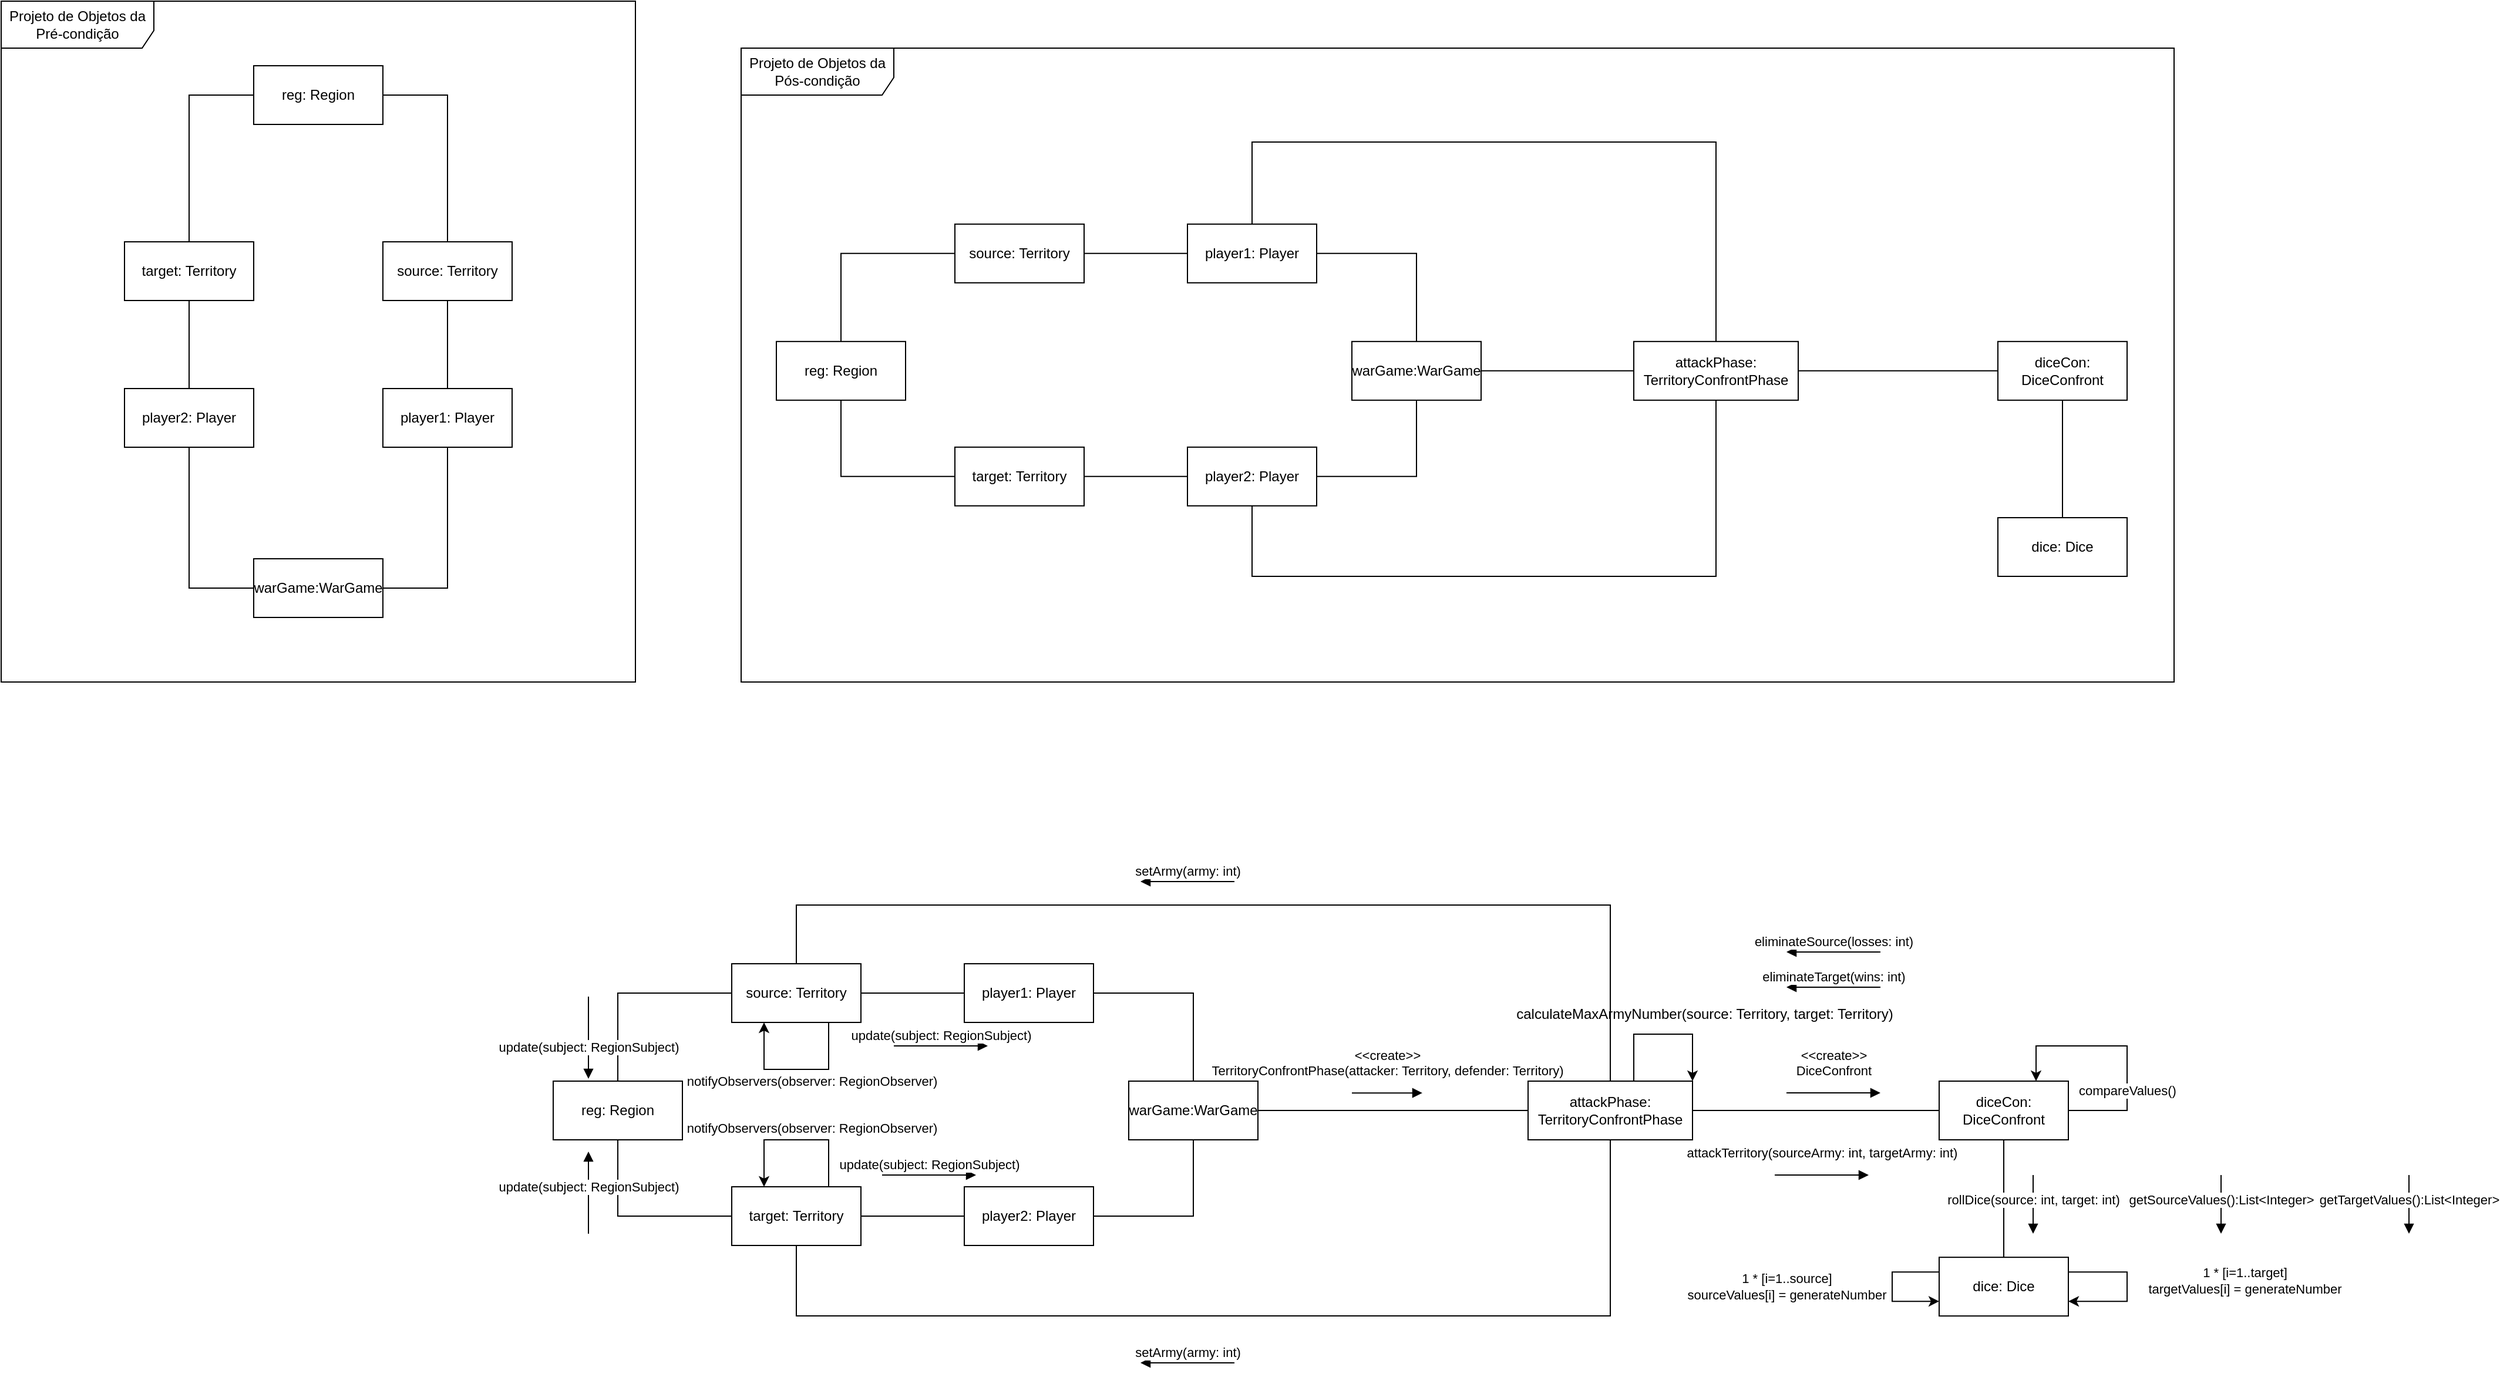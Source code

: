<mxfile version="24.4.3" type="github">
  <diagram name="Page-1" id="929967ad-93f9-6ef4-fab6-5d389245f69c">
    <mxGraphModel dx="1074" dy="623" grid="1" gridSize="10" guides="1" tooltips="1" connect="1" arrows="1" fold="1" page="1" pageScale="1.5" pageWidth="1169" pageHeight="826" background="none" math="0" shadow="0">
      <root>
        <mxCell id="0" style=";html=1;" />
        <mxCell id="1" style=";html=1;" parent="0" />
        <mxCell id="uKUIGhbXq-7t1j8THEdL-14" style="edgeStyle=orthogonalEdgeStyle;rounded=0;orthogonalLoop=1;jettySize=auto;html=1;entryX=0.5;entryY=1;entryDx=0;entryDy=0;exitX=1;exitY=0.5;exitDx=0;exitDy=0;endArrow=none;endFill=0;" edge="1" parent="1" source="uKUIGhbXq-7t1j8THEdL-1" target="uKUIGhbXq-7t1j8THEdL-3">
          <mxGeometry relative="1" as="geometry" />
        </mxCell>
        <mxCell id="uKUIGhbXq-7t1j8THEdL-1" value="warGame:WarGame" style="html=1;whiteSpace=wrap;" vertex="1" parent="1">
          <mxGeometry x="235" y="565" width="110" height="50" as="geometry" />
        </mxCell>
        <mxCell id="uKUIGhbXq-7t1j8THEdL-5" style="edgeStyle=orthogonalEdgeStyle;rounded=0;orthogonalLoop=1;jettySize=auto;html=1;endArrow=none;endFill=0;entryX=0;entryY=0.5;entryDx=0;entryDy=0;exitX=0.5;exitY=1;exitDx=0;exitDy=0;" edge="1" parent="1" source="uKUIGhbXq-7t1j8THEdL-2" target="uKUIGhbXq-7t1j8THEdL-1">
          <mxGeometry relative="1" as="geometry" />
        </mxCell>
        <mxCell id="uKUIGhbXq-7t1j8THEdL-2" value="player2: Player" style="html=1;whiteSpace=wrap;" vertex="1" parent="1">
          <mxGeometry x="125" y="420" width="110" height="50" as="geometry" />
        </mxCell>
        <mxCell id="uKUIGhbXq-7t1j8THEdL-15" style="edgeStyle=orthogonalEdgeStyle;rounded=0;orthogonalLoop=1;jettySize=auto;html=1;entryX=0.5;entryY=1;entryDx=0;entryDy=0;endArrow=none;endFill=0;" edge="1" parent="1" source="uKUIGhbXq-7t1j8THEdL-3" target="uKUIGhbXq-7t1j8THEdL-7">
          <mxGeometry relative="1" as="geometry" />
        </mxCell>
        <mxCell id="uKUIGhbXq-7t1j8THEdL-3" value="player1: Player" style="html=1;whiteSpace=wrap;" vertex="1" parent="1">
          <mxGeometry x="345" y="420" width="110" height="50" as="geometry" />
        </mxCell>
        <mxCell id="uKUIGhbXq-7t1j8THEdL-7" value="source: Territory" style="html=1;whiteSpace=wrap;" vertex="1" parent="1">
          <mxGeometry x="345" y="295" width="110" height="50" as="geometry" />
        </mxCell>
        <mxCell id="uKUIGhbXq-7t1j8THEdL-11" style="edgeStyle=orthogonalEdgeStyle;rounded=0;orthogonalLoop=1;jettySize=auto;html=1;entryX=0;entryY=0.5;entryDx=0;entryDy=0;endArrow=none;endFill=0;" edge="1" parent="1" source="uKUIGhbXq-7t1j8THEdL-8" target="uKUIGhbXq-7t1j8THEdL-9">
          <mxGeometry relative="1" as="geometry" />
        </mxCell>
        <mxCell id="uKUIGhbXq-7t1j8THEdL-13" style="edgeStyle=orthogonalEdgeStyle;rounded=0;orthogonalLoop=1;jettySize=auto;html=1;entryX=0.5;entryY=0;entryDx=0;entryDy=0;endArrow=none;endFill=0;exitX=0.5;exitY=1;exitDx=0;exitDy=0;" edge="1" parent="1" source="uKUIGhbXq-7t1j8THEdL-8" target="uKUIGhbXq-7t1j8THEdL-2">
          <mxGeometry relative="1" as="geometry" />
        </mxCell>
        <mxCell id="uKUIGhbXq-7t1j8THEdL-8" value="target: Territory" style="html=1;whiteSpace=wrap;" vertex="1" parent="1">
          <mxGeometry x="125" y="295" width="110" height="50" as="geometry" />
        </mxCell>
        <mxCell id="uKUIGhbXq-7t1j8THEdL-10" style="edgeStyle=orthogonalEdgeStyle;rounded=0;orthogonalLoop=1;jettySize=auto;html=1;entryX=0.5;entryY=0;entryDx=0;entryDy=0;exitX=1;exitY=0.5;exitDx=0;exitDy=0;endArrow=none;endFill=0;" edge="1" parent="1" source="uKUIGhbXq-7t1j8THEdL-9" target="uKUIGhbXq-7t1j8THEdL-7">
          <mxGeometry relative="1" as="geometry" />
        </mxCell>
        <mxCell id="uKUIGhbXq-7t1j8THEdL-9" value="reg: Region" style="html=1;whiteSpace=wrap;" vertex="1" parent="1">
          <mxGeometry x="235" y="145" width="110" height="50" as="geometry" />
        </mxCell>
        <mxCell id="uKUIGhbXq-7t1j8THEdL-17" value="&lt;div&gt;Projeto de Objetos da Pré-condição&lt;/div&gt;" style="shape=umlFrame;whiteSpace=wrap;html=1;pointerEvents=0;width=130;height=40;" vertex="1" parent="1">
          <mxGeometry x="20" y="90" width="540" height="580" as="geometry" />
        </mxCell>
        <mxCell id="uKUIGhbXq-7t1j8THEdL-31" style="edgeStyle=orthogonalEdgeStyle;rounded=0;orthogonalLoop=1;jettySize=auto;html=1;entryX=1;entryY=0.5;entryDx=0;entryDy=0;exitX=0.5;exitY=0;exitDx=0;exitDy=0;endArrow=none;endFill=0;" edge="1" parent="1" source="uKUIGhbXq-7t1j8THEdL-32" target="uKUIGhbXq-7t1j8THEdL-36">
          <mxGeometry relative="1" as="geometry" />
        </mxCell>
        <mxCell id="uKUIGhbXq-7t1j8THEdL-46" style="edgeStyle=orthogonalEdgeStyle;rounded=0;orthogonalLoop=1;jettySize=auto;html=1;entryX=0;entryY=0.5;entryDx=0;entryDy=0;endArrow=none;endFill=0;" edge="1" parent="1" source="uKUIGhbXq-7t1j8THEdL-32" target="uKUIGhbXq-7t1j8THEdL-45">
          <mxGeometry relative="1" as="geometry" />
        </mxCell>
        <mxCell id="uKUIGhbXq-7t1j8THEdL-32" value="warGame:WarGame" style="html=1;whiteSpace=wrap;" vertex="1" parent="1">
          <mxGeometry x="1170" y="379.92" width="110" height="50" as="geometry" />
        </mxCell>
        <mxCell id="uKUIGhbXq-7t1j8THEdL-33" style="edgeStyle=orthogonalEdgeStyle;rounded=0;orthogonalLoop=1;jettySize=auto;html=1;endArrow=none;endFill=0;entryX=0.5;entryY=1;entryDx=0;entryDy=0;exitX=1;exitY=0.5;exitDx=0;exitDy=0;" edge="1" parent="1" source="uKUIGhbXq-7t1j8THEdL-34" target="uKUIGhbXq-7t1j8THEdL-32">
          <mxGeometry relative="1" as="geometry" />
        </mxCell>
        <mxCell id="uKUIGhbXq-7t1j8THEdL-47" style="edgeStyle=orthogonalEdgeStyle;rounded=0;orthogonalLoop=1;jettySize=auto;html=1;entryX=0.5;entryY=1;entryDx=0;entryDy=0;endArrow=none;endFill=0;" edge="1" parent="1" source="uKUIGhbXq-7t1j8THEdL-34" target="uKUIGhbXq-7t1j8THEdL-45">
          <mxGeometry relative="1" as="geometry">
            <Array as="points">
              <mxPoint x="1085" y="580" />
              <mxPoint x="1480" y="580" />
            </Array>
          </mxGeometry>
        </mxCell>
        <mxCell id="uKUIGhbXq-7t1j8THEdL-34" value="player2: Player" style="html=1;whiteSpace=wrap;" vertex="1" parent="1">
          <mxGeometry x="1030" y="469.92" width="110" height="50" as="geometry" />
        </mxCell>
        <mxCell id="uKUIGhbXq-7t1j8THEdL-35" style="edgeStyle=orthogonalEdgeStyle;rounded=0;orthogonalLoop=1;jettySize=auto;html=1;entryX=1;entryY=0.5;entryDx=0;entryDy=0;endArrow=none;endFill=0;" edge="1" parent="1" source="uKUIGhbXq-7t1j8THEdL-36" target="uKUIGhbXq-7t1j8THEdL-37">
          <mxGeometry relative="1" as="geometry" />
        </mxCell>
        <mxCell id="uKUIGhbXq-7t1j8THEdL-48" style="edgeStyle=orthogonalEdgeStyle;rounded=0;orthogonalLoop=1;jettySize=auto;html=1;entryX=0.5;entryY=0;entryDx=0;entryDy=0;endArrow=none;endFill=0;" edge="1" parent="1" source="uKUIGhbXq-7t1j8THEdL-36" target="uKUIGhbXq-7t1j8THEdL-45">
          <mxGeometry relative="1" as="geometry">
            <Array as="points">
              <mxPoint x="1085" y="210" />
              <mxPoint x="1480" y="210" />
            </Array>
          </mxGeometry>
        </mxCell>
        <mxCell id="uKUIGhbXq-7t1j8THEdL-36" value="player1: Player" style="html=1;whiteSpace=wrap;" vertex="1" parent="1">
          <mxGeometry x="1030" y="279.92" width="110" height="50" as="geometry" />
        </mxCell>
        <mxCell id="uKUIGhbXq-7t1j8THEdL-37" value="source: Territory" style="html=1;whiteSpace=wrap;" vertex="1" parent="1">
          <mxGeometry x="832" y="279.92" width="110" height="50" as="geometry" />
        </mxCell>
        <mxCell id="uKUIGhbXq-7t1j8THEdL-38" style="edgeStyle=orthogonalEdgeStyle;rounded=0;orthogonalLoop=1;jettySize=auto;html=1;entryX=0.5;entryY=1;entryDx=0;entryDy=0;endArrow=none;endFill=0;" edge="1" parent="1" source="uKUIGhbXq-7t1j8THEdL-40" target="uKUIGhbXq-7t1j8THEdL-42">
          <mxGeometry relative="1" as="geometry" />
        </mxCell>
        <mxCell id="uKUIGhbXq-7t1j8THEdL-39" style="edgeStyle=orthogonalEdgeStyle;rounded=0;orthogonalLoop=1;jettySize=auto;html=1;entryX=0;entryY=0.5;entryDx=0;entryDy=0;endArrow=none;endFill=0;exitX=1;exitY=0.5;exitDx=0;exitDy=0;" edge="1" parent="1" source="uKUIGhbXq-7t1j8THEdL-40" target="uKUIGhbXq-7t1j8THEdL-34">
          <mxGeometry relative="1" as="geometry" />
        </mxCell>
        <mxCell id="uKUIGhbXq-7t1j8THEdL-40" value="target: Territory" style="html=1;whiteSpace=wrap;" vertex="1" parent="1">
          <mxGeometry x="832" y="469.92" width="110" height="50" as="geometry" />
        </mxCell>
        <mxCell id="uKUIGhbXq-7t1j8THEdL-41" style="edgeStyle=orthogonalEdgeStyle;rounded=0;orthogonalLoop=1;jettySize=auto;html=1;entryX=0;entryY=0.5;entryDx=0;entryDy=0;exitX=0.5;exitY=0;exitDx=0;exitDy=0;endArrow=none;endFill=0;" edge="1" parent="1" source="uKUIGhbXq-7t1j8THEdL-42" target="uKUIGhbXq-7t1j8THEdL-37">
          <mxGeometry relative="1" as="geometry" />
        </mxCell>
        <mxCell id="uKUIGhbXq-7t1j8THEdL-42" value="reg: Region" style="html=1;whiteSpace=wrap;" vertex="1" parent="1">
          <mxGeometry x="680" y="379.92" width="110" height="50" as="geometry" />
        </mxCell>
        <mxCell id="uKUIGhbXq-7t1j8THEdL-43" value="&lt;div&gt;Projeto de Objetos da Pós-condição&lt;/div&gt;" style="shape=umlFrame;whiteSpace=wrap;html=1;pointerEvents=0;width=130;height=40;" vertex="1" parent="1">
          <mxGeometry x="650" y="130" width="1220" height="540" as="geometry" />
        </mxCell>
        <mxCell id="uKUIGhbXq-7t1j8THEdL-51" style="edgeStyle=orthogonalEdgeStyle;rounded=0;orthogonalLoop=1;jettySize=auto;html=1;endArrow=none;endFill=0;" edge="1" parent="1" source="uKUIGhbXq-7t1j8THEdL-45" target="uKUIGhbXq-7t1j8THEdL-49">
          <mxGeometry relative="1" as="geometry" />
        </mxCell>
        <mxCell id="uKUIGhbXq-7t1j8THEdL-45" value="&lt;blockquote&gt;attackPhase: TerritoryConfrontPhase&lt;/blockquote&gt;" style="html=1;whiteSpace=wrap;" vertex="1" parent="1">
          <mxGeometry x="1410" y="379.92" width="140" height="50" as="geometry" />
        </mxCell>
        <mxCell id="uKUIGhbXq-7t1j8THEdL-52" style="edgeStyle=orthogonalEdgeStyle;rounded=0;orthogonalLoop=1;jettySize=auto;html=1;endArrow=none;endFill=0;" edge="1" parent="1" source="uKUIGhbXq-7t1j8THEdL-49" target="uKUIGhbXq-7t1j8THEdL-50">
          <mxGeometry relative="1" as="geometry" />
        </mxCell>
        <mxCell id="uKUIGhbXq-7t1j8THEdL-49" value="diceCon: DiceConfront" style="html=1;whiteSpace=wrap;" vertex="1" parent="1">
          <mxGeometry x="1720" y="379.92" width="110" height="50" as="geometry" />
        </mxCell>
        <mxCell id="uKUIGhbXq-7t1j8THEdL-50" value="dice: Dice" style="html=1;whiteSpace=wrap;" vertex="1" parent="1">
          <mxGeometry x="1720" y="530" width="110" height="50" as="geometry" />
        </mxCell>
        <mxCell id="uKUIGhbXq-7t1j8THEdL-55" style="edgeStyle=orthogonalEdgeStyle;rounded=0;orthogonalLoop=1;jettySize=auto;html=1;entryX=1;entryY=0.5;entryDx=0;entryDy=0;exitX=0.5;exitY=0;exitDx=0;exitDy=0;endArrow=none;endFill=0;" edge="1" parent="1" source="uKUIGhbXq-7t1j8THEdL-57" target="uKUIGhbXq-7t1j8THEdL-62">
          <mxGeometry relative="1" as="geometry" />
        </mxCell>
        <mxCell id="uKUIGhbXq-7t1j8THEdL-56" style="edgeStyle=orthogonalEdgeStyle;rounded=0;orthogonalLoop=1;jettySize=auto;html=1;entryX=0;entryY=0.5;entryDx=0;entryDy=0;endArrow=none;endFill=0;" edge="1" parent="1" source="uKUIGhbXq-7t1j8THEdL-57" target="uKUIGhbXq-7t1j8THEdL-70">
          <mxGeometry relative="1" as="geometry" />
        </mxCell>
        <mxCell id="uKUIGhbXq-7t1j8THEdL-57" value="warGame:WarGame" style="html=1;whiteSpace=wrap;" vertex="1" parent="1">
          <mxGeometry x="980" y="1010" width="110" height="50" as="geometry" />
        </mxCell>
        <mxCell id="uKUIGhbXq-7t1j8THEdL-58" style="edgeStyle=orthogonalEdgeStyle;rounded=0;orthogonalLoop=1;jettySize=auto;html=1;endArrow=none;endFill=0;entryX=0.5;entryY=1;entryDx=0;entryDy=0;exitX=1;exitY=0.5;exitDx=0;exitDy=0;" edge="1" parent="1" source="uKUIGhbXq-7t1j8THEdL-60" target="uKUIGhbXq-7t1j8THEdL-57">
          <mxGeometry relative="1" as="geometry" />
        </mxCell>
        <mxCell id="uKUIGhbXq-7t1j8THEdL-59" style="edgeStyle=orthogonalEdgeStyle;rounded=0;orthogonalLoop=1;jettySize=auto;html=1;entryX=0.5;entryY=1;entryDx=0;entryDy=0;endArrow=none;endFill=0;exitX=0.5;exitY=1;exitDx=0;exitDy=0;" edge="1" parent="1" source="uKUIGhbXq-7t1j8THEdL-66" target="uKUIGhbXq-7t1j8THEdL-70">
          <mxGeometry relative="1" as="geometry">
            <Array as="points">
              <mxPoint x="697" y="1210" />
              <mxPoint x="1390" y="1210" />
            </Array>
          </mxGeometry>
        </mxCell>
        <mxCell id="uKUIGhbXq-7t1j8THEdL-60" value="player2: Player" style="html=1;whiteSpace=wrap;" vertex="1" parent="1">
          <mxGeometry x="840" y="1100" width="110" height="50" as="geometry" />
        </mxCell>
        <mxCell id="uKUIGhbXq-7t1j8THEdL-61" style="edgeStyle=orthogonalEdgeStyle;rounded=0;orthogonalLoop=1;jettySize=auto;html=1;entryX=1;entryY=0.5;entryDx=0;entryDy=0;endArrow=none;endFill=0;" edge="1" parent="1" source="uKUIGhbXq-7t1j8THEdL-62" target="uKUIGhbXq-7t1j8THEdL-63">
          <mxGeometry relative="1" as="geometry" />
        </mxCell>
        <mxCell id="uKUIGhbXq-7t1j8THEdL-62" value="player1: Player" style="html=1;whiteSpace=wrap;" vertex="1" parent="1">
          <mxGeometry x="840" y="910" width="110" height="50" as="geometry" />
        </mxCell>
        <mxCell id="uKUIGhbXq-7t1j8THEdL-63" value="source: Territory" style="html=1;whiteSpace=wrap;" vertex="1" parent="1">
          <mxGeometry x="642" y="910" width="110" height="50" as="geometry" />
        </mxCell>
        <mxCell id="uKUIGhbXq-7t1j8THEdL-64" style="edgeStyle=orthogonalEdgeStyle;rounded=0;orthogonalLoop=1;jettySize=auto;html=1;entryX=0.5;entryY=1;entryDx=0;entryDy=0;endArrow=none;endFill=0;" edge="1" parent="1" source="uKUIGhbXq-7t1j8THEdL-66" target="uKUIGhbXq-7t1j8THEdL-68">
          <mxGeometry relative="1" as="geometry" />
        </mxCell>
        <mxCell id="uKUIGhbXq-7t1j8THEdL-65" style="edgeStyle=orthogonalEdgeStyle;rounded=0;orthogonalLoop=1;jettySize=auto;html=1;entryX=0;entryY=0.5;entryDx=0;entryDy=0;endArrow=none;endFill=0;exitX=1;exitY=0.5;exitDx=0;exitDy=0;" edge="1" parent="1" source="uKUIGhbXq-7t1j8THEdL-66" target="uKUIGhbXq-7t1j8THEdL-60">
          <mxGeometry relative="1" as="geometry" />
        </mxCell>
        <mxCell id="uKUIGhbXq-7t1j8THEdL-66" value="target: Territory" style="html=1;whiteSpace=wrap;" vertex="1" parent="1">
          <mxGeometry x="642" y="1100" width="110" height="50" as="geometry" />
        </mxCell>
        <mxCell id="uKUIGhbXq-7t1j8THEdL-67" style="edgeStyle=orthogonalEdgeStyle;rounded=0;orthogonalLoop=1;jettySize=auto;html=1;entryX=0;entryY=0.5;entryDx=0;entryDy=0;exitX=0.5;exitY=0;exitDx=0;exitDy=0;endArrow=none;endFill=0;" edge="1" parent="1" source="uKUIGhbXq-7t1j8THEdL-68" target="uKUIGhbXq-7t1j8THEdL-63">
          <mxGeometry relative="1" as="geometry" />
        </mxCell>
        <mxCell id="uKUIGhbXq-7t1j8THEdL-68" value="reg: Region" style="html=1;whiteSpace=wrap;" vertex="1" parent="1">
          <mxGeometry x="490" y="1010" width="110" height="50" as="geometry" />
        </mxCell>
        <mxCell id="uKUIGhbXq-7t1j8THEdL-69" style="edgeStyle=orthogonalEdgeStyle;rounded=0;orthogonalLoop=1;jettySize=auto;html=1;endArrow=none;endFill=0;" edge="1" parent="1" source="uKUIGhbXq-7t1j8THEdL-70" target="uKUIGhbXq-7t1j8THEdL-72">
          <mxGeometry relative="1" as="geometry" />
        </mxCell>
        <mxCell id="uKUIGhbXq-7t1j8THEdL-76" style="edgeStyle=orthogonalEdgeStyle;rounded=0;orthogonalLoop=1;jettySize=auto;html=1;entryX=0.5;entryY=0;entryDx=0;entryDy=0;endArrow=none;endFill=0;" edge="1" parent="1" source="uKUIGhbXq-7t1j8THEdL-70" target="uKUIGhbXq-7t1j8THEdL-63">
          <mxGeometry relative="1" as="geometry">
            <Array as="points">
              <mxPoint x="1390" y="860" />
              <mxPoint x="697" y="860" />
            </Array>
          </mxGeometry>
        </mxCell>
        <mxCell id="uKUIGhbXq-7t1j8THEdL-70" value="&lt;blockquote&gt;attackPhase: TerritoryConfrontPhase&lt;/blockquote&gt;" style="html=1;whiteSpace=wrap;" vertex="1" parent="1">
          <mxGeometry x="1320" y="1010" width="140" height="50" as="geometry" />
        </mxCell>
        <mxCell id="uKUIGhbXq-7t1j8THEdL-71" style="edgeStyle=orthogonalEdgeStyle;rounded=0;orthogonalLoop=1;jettySize=auto;html=1;endArrow=none;endFill=0;" edge="1" parent="1" source="uKUIGhbXq-7t1j8THEdL-72" target="uKUIGhbXq-7t1j8THEdL-73">
          <mxGeometry relative="1" as="geometry" />
        </mxCell>
        <mxCell id="uKUIGhbXq-7t1j8THEdL-72" value="diceCon: DiceConfront" style="html=1;whiteSpace=wrap;" vertex="1" parent="1">
          <mxGeometry x="1670" y="1010" width="110" height="50" as="geometry" />
        </mxCell>
        <mxCell id="uKUIGhbXq-7t1j8THEdL-94" style="edgeStyle=orthogonalEdgeStyle;rounded=0;orthogonalLoop=1;jettySize=auto;html=1;exitX=0;exitY=0.25;exitDx=0;exitDy=0;entryX=0;entryY=0.75;entryDx=0;entryDy=0;" edge="1" parent="1" source="uKUIGhbXq-7t1j8THEdL-73" target="uKUIGhbXq-7t1j8THEdL-73">
          <mxGeometry relative="1" as="geometry">
            <mxPoint x="1530" y="1172.588" as="targetPoint" />
            <Array as="points">
              <mxPoint x="1630" y="1173" />
              <mxPoint x="1630" y="1197" />
            </Array>
          </mxGeometry>
        </mxCell>
        <mxCell id="uKUIGhbXq-7t1j8THEdL-95" value="1 * [i=1..source]&lt;br&gt;&lt;div&gt;sourceValues[i] = generateNumber&lt;/div&gt;" style="edgeLabel;html=1;align=center;verticalAlign=middle;resizable=0;points=[];" vertex="1" connectable="0" parent="uKUIGhbXq-7t1j8THEdL-94">
          <mxGeometry x="-0.021" relative="1" as="geometry">
            <mxPoint x="-90" y="1" as="offset" />
          </mxGeometry>
        </mxCell>
        <mxCell id="uKUIGhbXq-7t1j8THEdL-73" value="dice: Dice" style="html=1;whiteSpace=wrap;" vertex="1" parent="1">
          <mxGeometry x="1670" y="1160.08" width="110" height="50" as="geometry" />
        </mxCell>
        <mxCell id="uKUIGhbXq-7t1j8THEdL-74" value="&lt;div&gt;&amp;lt;&amp;lt;create&amp;gt;&amp;gt;&lt;/div&gt;&lt;div&gt;TerritoryConfrontPhase(attacker: Territory, defender: Territory)&lt;br&gt;&lt;/div&gt;" style="html=1;verticalAlign=bottom;endArrow=block;curved=0;rounded=0;" edge="1" parent="1">
          <mxGeometry y="10" width="80" relative="1" as="geometry">
            <mxPoint x="1170" y="1020.08" as="sourcePoint" />
            <mxPoint x="1230" y="1020.08" as="targetPoint" />
            <mxPoint as="offset" />
          </mxGeometry>
        </mxCell>
        <mxCell id="uKUIGhbXq-7t1j8THEdL-82" style="edgeStyle=orthogonalEdgeStyle;rounded=0;orthogonalLoop=1;jettySize=auto;html=1;entryX=1;entryY=0;entryDx=0;entryDy=0;exitX=0.75;exitY=0;exitDx=0;exitDy=0;" edge="1" parent="1" source="uKUIGhbXq-7t1j8THEdL-70" target="uKUIGhbXq-7t1j8THEdL-70">
          <mxGeometry relative="1" as="geometry">
            <Array as="points">
              <mxPoint x="1410" y="1010" />
              <mxPoint x="1410" y="970" />
              <mxPoint x="1460" y="970" />
            </Array>
          </mxGeometry>
        </mxCell>
        <mxCell id="uKUIGhbXq-7t1j8THEdL-83" value="calculateMaxArmyNumber(source: Territory, target: Territory)" style="text;html=1;align=center;verticalAlign=middle;resizable=0;points=[];autosize=1;strokeColor=none;fillColor=none;" vertex="1" parent="1">
          <mxGeometry x="1300" y="938" width="340" height="30" as="geometry" />
        </mxCell>
        <mxCell id="uKUIGhbXq-7t1j8THEdL-85" value="&lt;div&gt;&amp;lt;&amp;lt;create&amp;gt;&amp;gt;&lt;/div&gt;&lt;div&gt;DiceConfront&lt;br&gt;&lt;/div&gt;" style="html=1;verticalAlign=bottom;endArrow=block;curved=0;rounded=0;" edge="1" parent="1">
          <mxGeometry y="10" width="80" relative="1" as="geometry">
            <mxPoint x="1540" y="1020" as="sourcePoint" />
            <mxPoint x="1620" y="1020" as="targetPoint" />
            <mxPoint as="offset" />
          </mxGeometry>
        </mxCell>
        <mxCell id="uKUIGhbXq-7t1j8THEdL-86" value="attackTerritory(sourceArmy: int, targetArmy: int)" style="html=1;verticalAlign=bottom;endArrow=block;curved=0;rounded=0;" edge="1" parent="1">
          <mxGeometry y="10" width="80" relative="1" as="geometry">
            <mxPoint x="1530" y="1090" as="sourcePoint" />
            <mxPoint x="1610" y="1090" as="targetPoint" />
            <mxPoint as="offset" />
          </mxGeometry>
        </mxCell>
        <mxCell id="uKUIGhbXq-7t1j8THEdL-87" value="rollDice(source: int, target: int)" style="html=1;verticalAlign=bottom;endArrow=block;curved=0;rounded=0;" edge="1" parent="1">
          <mxGeometry x="0.2" width="80" relative="1" as="geometry">
            <mxPoint x="1750" y="1090" as="sourcePoint" />
            <mxPoint x="1750" y="1140" as="targetPoint" />
            <mxPoint as="offset" />
          </mxGeometry>
        </mxCell>
        <mxCell id="uKUIGhbXq-7t1j8THEdL-88" style="edgeStyle=orthogonalEdgeStyle;rounded=0;orthogonalLoop=1;jettySize=auto;html=1;entryX=0.75;entryY=0;entryDx=0;entryDy=0;exitX=1;exitY=0.5;exitDx=0;exitDy=0;" edge="1" parent="1" source="uKUIGhbXq-7t1j8THEdL-72" target="uKUIGhbXq-7t1j8THEdL-72">
          <mxGeometry relative="1" as="geometry">
            <mxPoint x="1760" y="1160" as="sourcePoint" />
            <Array as="points">
              <mxPoint x="1830" y="1035" />
              <mxPoint x="1830" y="980" />
              <mxPoint x="1753" y="980" />
            </Array>
          </mxGeometry>
        </mxCell>
        <mxCell id="uKUIGhbXq-7t1j8THEdL-89" value="compareValues()" style="edgeLabel;html=1;align=center;verticalAlign=middle;resizable=0;points=[];" vertex="1" connectable="0" parent="uKUIGhbXq-7t1j8THEdL-88">
          <mxGeometry x="-0.37" relative="1" as="geometry">
            <mxPoint as="offset" />
          </mxGeometry>
        </mxCell>
        <mxCell id="uKUIGhbXq-7t1j8THEdL-92" value="eliminateTarget(wins: int)" style="html=1;verticalAlign=bottom;endArrow=none;curved=0;rounded=0;startArrow=block;startFill=1;endFill=0;" edge="1" parent="1">
          <mxGeometry width="80" relative="1" as="geometry">
            <mxPoint x="1540" y="930" as="sourcePoint" />
            <mxPoint x="1620" y="930" as="targetPoint" />
            <mxPoint as="offset" />
          </mxGeometry>
        </mxCell>
        <mxCell id="uKUIGhbXq-7t1j8THEdL-93" value="eliminateSource(losses: int)" style="html=1;verticalAlign=bottom;endArrow=none;curved=0;rounded=0;startArrow=block;startFill=1;endFill=0;" edge="1" parent="1">
          <mxGeometry width="80" relative="1" as="geometry">
            <mxPoint x="1540" y="900" as="sourcePoint" />
            <mxPoint x="1620" y="900" as="targetPoint" />
          </mxGeometry>
        </mxCell>
        <mxCell id="uKUIGhbXq-7t1j8THEdL-96" style="edgeStyle=orthogonalEdgeStyle;rounded=0;orthogonalLoop=1;jettySize=auto;html=1;exitX=1;exitY=0.25;exitDx=0;exitDy=0;entryX=1;entryY=0.75;entryDx=0;entryDy=0;" edge="1" parent="1" source="uKUIGhbXq-7t1j8THEdL-73" target="uKUIGhbXq-7t1j8THEdL-73">
          <mxGeometry relative="1" as="geometry">
            <Array as="points">
              <mxPoint x="1830" y="1173" />
              <mxPoint x="1830" y="1198" />
            </Array>
          </mxGeometry>
        </mxCell>
        <mxCell id="uKUIGhbXq-7t1j8THEdL-97" value="1 * [i=1..target]&lt;br&gt;&lt;div&gt;targetValues[i] = generateNumber&lt;/div&gt;" style="edgeLabel;html=1;align=center;verticalAlign=middle;resizable=0;points=[];" vertex="1" connectable="0" parent="1">
          <mxGeometry x="1929.999" y="1179.997" as="geometry" />
        </mxCell>
        <mxCell id="uKUIGhbXq-7t1j8THEdL-98" value="getSourceValues():List&amp;lt;Integer&amp;gt;" style="html=1;verticalAlign=bottom;endArrow=block;curved=0;rounded=0;" edge="1" parent="1">
          <mxGeometry x="0.2" width="80" relative="1" as="geometry">
            <mxPoint x="1910" y="1090" as="sourcePoint" />
            <mxPoint x="1910" y="1140" as="targetPoint" />
            <mxPoint as="offset" />
          </mxGeometry>
        </mxCell>
        <mxCell id="uKUIGhbXq-7t1j8THEdL-99" value="getTargetValues():List&amp;lt;Integer&amp;gt;" style="html=1;verticalAlign=bottom;endArrow=block;curved=0;rounded=0;" edge="1" parent="1">
          <mxGeometry x="0.2" width="80" relative="1" as="geometry">
            <mxPoint x="2070" y="1090" as="sourcePoint" />
            <mxPoint x="2070" y="1140" as="targetPoint" />
            <mxPoint as="offset" />
          </mxGeometry>
        </mxCell>
        <mxCell id="uKUIGhbXq-7t1j8THEdL-100" value="setArmy(army: int)" style="html=1;verticalAlign=bottom;endArrow=none;curved=0;rounded=0;startArrow=block;startFill=1;endFill=0;" edge="1" parent="1">
          <mxGeometry width="80" relative="1" as="geometry">
            <mxPoint x="990" y="840" as="sourcePoint" />
            <mxPoint x="1070" y="840" as="targetPoint" />
          </mxGeometry>
        </mxCell>
        <mxCell id="uKUIGhbXq-7t1j8THEdL-101" value="setArmy(army: int)" style="html=1;verticalAlign=bottom;endArrow=none;curved=0;rounded=0;startArrow=block;startFill=1;endFill=0;" edge="1" parent="1">
          <mxGeometry width="80" relative="1" as="geometry">
            <mxPoint x="990" y="1250" as="sourcePoint" />
            <mxPoint x="1070" y="1250" as="targetPoint" />
          </mxGeometry>
        </mxCell>
        <mxCell id="uKUIGhbXq-7t1j8THEdL-103" style="edgeStyle=orthogonalEdgeStyle;rounded=0;orthogonalLoop=1;jettySize=auto;html=1;exitX=0.75;exitY=0;exitDx=0;exitDy=0;entryX=0.25;entryY=0;entryDx=0;entryDy=0;" edge="1" parent="1" source="uKUIGhbXq-7t1j8THEdL-66" target="uKUIGhbXq-7t1j8THEdL-66">
          <mxGeometry relative="1" as="geometry">
            <Array as="points">
              <mxPoint x="724" y="1060" />
              <mxPoint x="670" y="1060" />
            </Array>
          </mxGeometry>
        </mxCell>
        <mxCell id="uKUIGhbXq-7t1j8THEdL-104" value="notifyObservers(observer: RegionObserver)" style="edgeLabel;html=1;align=center;verticalAlign=middle;resizable=0;points=[];" vertex="1" connectable="0" parent="uKUIGhbXq-7t1j8THEdL-103">
          <mxGeometry x="0.099" y="-1" relative="1" as="geometry">
            <mxPoint x="19" y="-9" as="offset" />
          </mxGeometry>
        </mxCell>
        <mxCell id="uKUIGhbXq-7t1j8THEdL-105" value="update(subject: RegionSubject)" style="html=1;verticalAlign=bottom;endArrow=block;curved=0;rounded=0;" edge="1" parent="1">
          <mxGeometry width="80" relative="1" as="geometry">
            <mxPoint x="770" y="1090" as="sourcePoint" />
            <mxPoint x="850" y="1090" as="targetPoint" />
          </mxGeometry>
        </mxCell>
        <mxCell id="uKUIGhbXq-7t1j8THEdL-107" value="update(subject: RegionSubject)" style="html=1;verticalAlign=bottom;endArrow=block;curved=0;rounded=0;" edge="1" parent="1">
          <mxGeometry x="-0.143" width="80" relative="1" as="geometry">
            <mxPoint x="520" y="1140" as="sourcePoint" />
            <mxPoint x="520" y="1070" as="targetPoint" />
            <mxPoint y="-1" as="offset" />
          </mxGeometry>
        </mxCell>
        <mxCell id="uKUIGhbXq-7t1j8THEdL-108" style="edgeStyle=orthogonalEdgeStyle;rounded=0;orthogonalLoop=1;jettySize=auto;html=1;exitX=0.75;exitY=1;exitDx=0;exitDy=0;entryX=0.25;entryY=1;entryDx=0;entryDy=0;" edge="1" parent="1" source="uKUIGhbXq-7t1j8THEdL-63" target="uKUIGhbXq-7t1j8THEdL-63">
          <mxGeometry relative="1" as="geometry">
            <mxPoint x="724.5" y="1040" as="sourcePoint" />
            <mxPoint x="669.5" y="1040" as="targetPoint" />
            <Array as="points">
              <mxPoint x="724" y="1000" />
              <mxPoint x="670" y="1000" />
            </Array>
          </mxGeometry>
        </mxCell>
        <mxCell id="uKUIGhbXq-7t1j8THEdL-109" value="notifyObservers(observer: RegionObserver)" style="edgeLabel;html=1;align=center;verticalAlign=middle;resizable=0;points=[];" vertex="1" connectable="0" parent="uKUIGhbXq-7t1j8THEdL-108">
          <mxGeometry x="0.099" y="-1" relative="1" as="geometry">
            <mxPoint x="19" y="11" as="offset" />
          </mxGeometry>
        </mxCell>
        <mxCell id="uKUIGhbXq-7t1j8THEdL-110" value="update(subject: RegionSubject)" style="html=1;verticalAlign=bottom;endArrow=block;curved=0;rounded=0;" edge="1" parent="1">
          <mxGeometry x="0.486" width="80" relative="1" as="geometry">
            <mxPoint x="520" y="938" as="sourcePoint" />
            <mxPoint x="520" y="1008" as="targetPoint" />
            <mxPoint as="offset" />
          </mxGeometry>
        </mxCell>
        <mxCell id="uKUIGhbXq-7t1j8THEdL-111" value="update(subject: RegionSubject)" style="html=1;verticalAlign=bottom;endArrow=block;curved=0;rounded=0;" edge="1" parent="1">
          <mxGeometry width="80" relative="1" as="geometry">
            <mxPoint x="780" y="980" as="sourcePoint" />
            <mxPoint x="860" y="980" as="targetPoint" />
          </mxGeometry>
        </mxCell>
      </root>
    </mxGraphModel>
  </diagram>
</mxfile>
